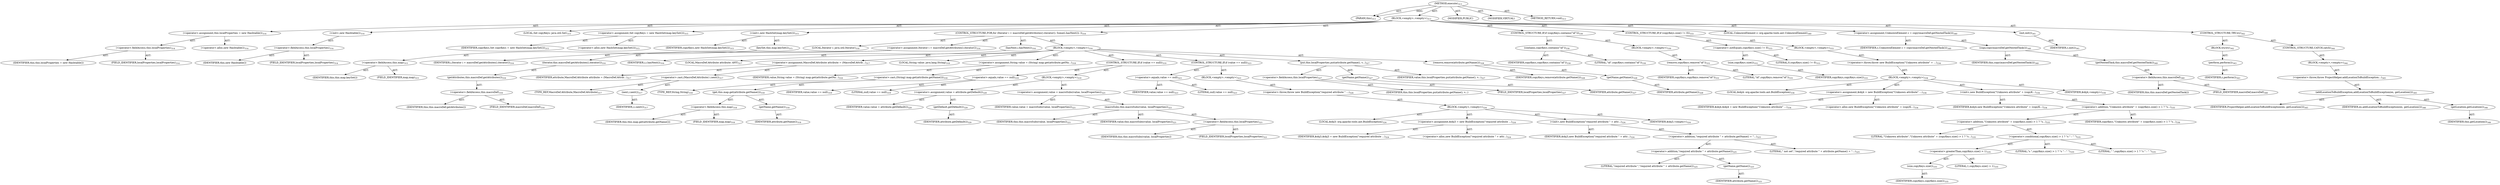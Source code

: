 digraph "execute" {  
"111669149705" [label = <(METHOD,execute)<SUB>313</SUB>> ]
"115964116995" [label = <(PARAM,this)<SUB>313</SUB>> ]
"25769803824" [label = <(BLOCK,&lt;empty&gt;,&lt;empty&gt;)<SUB>313</SUB>> ]
"30064771294" [label = <(&lt;operator&gt;.assignment,this.localProperties = new Hashtable())<SUB>314</SUB>> ]
"30064771295" [label = <(&lt;operator&gt;.fieldAccess,this.localProperties)<SUB>314</SUB>> ]
"68719476918" [label = <(IDENTIFIER,this,this.localProperties = new Hashtable())> ]
"55834574880" [label = <(FIELD_IDENTIFIER,localProperties,localProperties)<SUB>314</SUB>> ]
"30064771296" [label = <(&lt;operator&gt;.alloc,new Hashtable())<SUB>314</SUB>> ]
"30064771297" [label = <(&lt;init&gt;,new Hashtable())<SUB>314</SUB>> ]
"30064771298" [label = <(&lt;operator&gt;.fieldAccess,this.localProperties)<SUB>314</SUB>> ]
"68719476919" [label = <(IDENTIFIER,this,new Hashtable())> ]
"55834574881" [label = <(FIELD_IDENTIFIER,localProperties,localProperties)<SUB>314</SUB>> ]
"94489280541" [label = <(LOCAL,Set copyKeys: java.util.Set)<SUB>315</SUB>> ]
"30064771299" [label = <(&lt;operator&gt;.assignment,Set copyKeys = new HashSet(map.keySet()))<SUB>315</SUB>> ]
"68719476920" [label = <(IDENTIFIER,copyKeys,Set copyKeys = new HashSet(map.keySet()))<SUB>315</SUB>> ]
"30064771300" [label = <(&lt;operator&gt;.alloc,new HashSet(map.keySet()))<SUB>315</SUB>> ]
"30064771301" [label = <(&lt;init&gt;,new HashSet(map.keySet()))<SUB>315</SUB>> ]
"68719476921" [label = <(IDENTIFIER,copyKeys,new HashSet(map.keySet()))<SUB>315</SUB>> ]
"30064771302" [label = <(keySet,this.map.keySet())<SUB>315</SUB>> ]
"30064771303" [label = <(&lt;operator&gt;.fieldAccess,this.map)<SUB>315</SUB>> ]
"68719476922" [label = <(IDENTIFIER,this,this.map.keySet())> ]
"55834574882" [label = <(FIELD_IDENTIFIER,map,map)<SUB>315</SUB>> ]
"47244640296" [label = <(CONTROL_STRUCTURE,FOR,for (Iterator i = macroDef.getAttributes().iterator(); Some(i.hasNext()); ))<SUB>316</SUB>> ]
"94489280542" [label = <(LOCAL,Iterator i: java.util.Iterator)<SUB>316</SUB>> ]
"30064771304" [label = <(&lt;operator&gt;.assignment,Iterator i = macroDef.getAttributes().iterator())<SUB>316</SUB>> ]
"68719476923" [label = <(IDENTIFIER,i,Iterator i = macroDef.getAttributes().iterator())<SUB>316</SUB>> ]
"30064771305" [label = <(iterator,this.macroDef.getAttributes().iterator())<SUB>316</SUB>> ]
"30064771306" [label = <(getAttributes,this.macroDef.getAttributes())<SUB>316</SUB>> ]
"30064771307" [label = <(&lt;operator&gt;.fieldAccess,this.macroDef)<SUB>316</SUB>> ]
"68719476924" [label = <(IDENTIFIER,this,this.macroDef.getAttributes())> ]
"55834574883" [label = <(FIELD_IDENTIFIER,macroDef,macroDef)<SUB>316</SUB>> ]
"30064771308" [label = <(hasNext,i.hasNext())<SUB>316</SUB>> ]
"68719476925" [label = <(IDENTIFIER,i,i.hasNext())<SUB>316</SUB>> ]
"25769803825" [label = <(BLOCK,&lt;empty&gt;,&lt;empty&gt;)<SUB>316</SUB>> ]
"94489280543" [label = <(LOCAL,MacroDef.Attribute attribute: ANY)<SUB>317</SUB>> ]
"30064771309" [label = <(&lt;operator&gt;.assignment,MacroDef.Attribute attribute = (MacroDef.Attrib...)<SUB>317</SUB>> ]
"68719476926" [label = <(IDENTIFIER,attribute,MacroDef.Attribute attribute = (MacroDef.Attrib...)<SUB>317</SUB>> ]
"30064771310" [label = <(&lt;operator&gt;.cast,(MacroDef.Attribute) i.next())<SUB>317</SUB>> ]
"180388626458" [label = <(TYPE_REF,MacroDef.Attribute,MacroDef.Attribute)<SUB>317</SUB>> ]
"30064771311" [label = <(next,i.next())<SUB>317</SUB>> ]
"68719476927" [label = <(IDENTIFIER,i,i.next())<SUB>317</SUB>> ]
"94489280544" [label = <(LOCAL,String value: java.lang.String)<SUB>318</SUB>> ]
"30064771312" [label = <(&lt;operator&gt;.assignment,String value = (String) map.get(attribute.getNa...)<SUB>318</SUB>> ]
"68719476928" [label = <(IDENTIFIER,value,String value = (String) map.get(attribute.getNa...)<SUB>318</SUB>> ]
"30064771313" [label = <(&lt;operator&gt;.cast,(String) map.get(attribute.getName()))<SUB>318</SUB>> ]
"180388626459" [label = <(TYPE_REF,String,String)<SUB>318</SUB>> ]
"30064771314" [label = <(get,this.map.get(attribute.getName()))<SUB>318</SUB>> ]
"30064771315" [label = <(&lt;operator&gt;.fieldAccess,this.map)<SUB>318</SUB>> ]
"68719476929" [label = <(IDENTIFIER,this,this.map.get(attribute.getName()))> ]
"55834574884" [label = <(FIELD_IDENTIFIER,map,map)<SUB>318</SUB>> ]
"30064771316" [label = <(getName,getName())<SUB>318</SUB>> ]
"68719476930" [label = <(IDENTIFIER,attribute,getName())<SUB>318</SUB>> ]
"47244640297" [label = <(CONTROL_STRUCTURE,IF,if (value == null))<SUB>319</SUB>> ]
"30064771317" [label = <(&lt;operator&gt;.equals,value == null)<SUB>319</SUB>> ]
"68719476931" [label = <(IDENTIFIER,value,value == null)<SUB>319</SUB>> ]
"90194313247" [label = <(LITERAL,null,value == null)<SUB>319</SUB>> ]
"25769803826" [label = <(BLOCK,&lt;empty&gt;,&lt;empty&gt;)<SUB>319</SUB>> ]
"30064771318" [label = <(&lt;operator&gt;.assignment,value = attribute.getDefault())<SUB>320</SUB>> ]
"68719476932" [label = <(IDENTIFIER,value,value = attribute.getDefault())<SUB>320</SUB>> ]
"30064771319" [label = <(getDefault,getDefault())<SUB>320</SUB>> ]
"68719476933" [label = <(IDENTIFIER,attribute,getDefault())<SUB>320</SUB>> ]
"30064771320" [label = <(&lt;operator&gt;.assignment,value = macroSubs(value, localProperties))<SUB>321</SUB>> ]
"68719476934" [label = <(IDENTIFIER,value,value = macroSubs(value, localProperties))<SUB>321</SUB>> ]
"30064771321" [label = <(macroSubs,this.macroSubs(value, localProperties))<SUB>321</SUB>> ]
"68719476746" [label = <(IDENTIFIER,this,this.macroSubs(value, localProperties))<SUB>321</SUB>> ]
"68719476935" [label = <(IDENTIFIER,value,this.macroSubs(value, localProperties))<SUB>321</SUB>> ]
"30064771322" [label = <(&lt;operator&gt;.fieldAccess,this.localProperties)<SUB>321</SUB>> ]
"68719476936" [label = <(IDENTIFIER,this,this.macroSubs(value, localProperties))> ]
"55834574885" [label = <(FIELD_IDENTIFIER,localProperties,localProperties)<SUB>321</SUB>> ]
"47244640298" [label = <(CONTROL_STRUCTURE,IF,if (value == null))<SUB>323</SUB>> ]
"30064771323" [label = <(&lt;operator&gt;.equals,value == null)<SUB>323</SUB>> ]
"68719476937" [label = <(IDENTIFIER,value,value == null)<SUB>323</SUB>> ]
"90194313248" [label = <(LITERAL,null,value == null)<SUB>323</SUB>> ]
"25769803827" [label = <(BLOCK,&lt;empty&gt;,&lt;empty&gt;)<SUB>323</SUB>> ]
"30064771324" [label = <(&lt;operator&gt;.throw,throw new BuildException(&quot;required attribute &quot; ...)<SUB>324</SUB>> ]
"25769803828" [label = <(BLOCK,&lt;empty&gt;,&lt;empty&gt;)<SUB>324</SUB>> ]
"94489280545" [label = <(LOCAL,$obj3: org.apache.tools.ant.BuildException)<SUB>324</SUB>> ]
"30064771325" [label = <(&lt;operator&gt;.assignment,$obj3 = new BuildException(&quot;required attribute ...)<SUB>324</SUB>> ]
"68719476938" [label = <(IDENTIFIER,$obj3,$obj3 = new BuildException(&quot;required attribute ...)<SUB>324</SUB>> ]
"30064771326" [label = <(&lt;operator&gt;.alloc,new BuildException(&quot;required attribute &quot; + attr...)<SUB>324</SUB>> ]
"30064771327" [label = <(&lt;init&gt;,new BuildException(&quot;required attribute &quot; + attr...)<SUB>324</SUB>> ]
"68719476939" [label = <(IDENTIFIER,$obj3,new BuildException(&quot;required attribute &quot; + attr...)<SUB>324</SUB>> ]
"30064771328" [label = <(&lt;operator&gt;.addition,&quot;required attribute &quot; + attribute.getName() + &quot;...)<SUB>325</SUB>> ]
"30064771329" [label = <(&lt;operator&gt;.addition,&quot;required attribute &quot; + attribute.getName())<SUB>325</SUB>> ]
"90194313249" [label = <(LITERAL,&quot;required attribute &quot;,&quot;required attribute &quot; + attribute.getName())<SUB>325</SUB>> ]
"30064771330" [label = <(getName,getName())<SUB>325</SUB>> ]
"68719476940" [label = <(IDENTIFIER,attribute,getName())<SUB>325</SUB>> ]
"90194313250" [label = <(LITERAL,&quot; not set&quot;,&quot;required attribute &quot; + attribute.getName() + &quot;...)<SUB>325</SUB>> ]
"68719476941" [label = <(IDENTIFIER,$obj3,&lt;empty&gt;)<SUB>324</SUB>> ]
"30064771331" [label = <(put,this.localProperties.put(attribute.getName(), v...)<SUB>327</SUB>> ]
"30064771332" [label = <(&lt;operator&gt;.fieldAccess,this.localProperties)<SUB>327</SUB>> ]
"68719476942" [label = <(IDENTIFIER,this,this.localProperties.put(attribute.getName(), v...)> ]
"55834574886" [label = <(FIELD_IDENTIFIER,localProperties,localProperties)<SUB>327</SUB>> ]
"30064771333" [label = <(getName,getName())<SUB>327</SUB>> ]
"68719476943" [label = <(IDENTIFIER,attribute,getName())<SUB>327</SUB>> ]
"68719476944" [label = <(IDENTIFIER,value,this.localProperties.put(attribute.getName(), v...)<SUB>327</SUB>> ]
"30064771334" [label = <(remove,remove(attribute.getName()))<SUB>328</SUB>> ]
"68719476945" [label = <(IDENTIFIER,copyKeys,remove(attribute.getName()))<SUB>328</SUB>> ]
"30064771335" [label = <(getName,getName())<SUB>328</SUB>> ]
"68719476946" [label = <(IDENTIFIER,attribute,getName())<SUB>328</SUB>> ]
"47244640299" [label = <(CONTROL_STRUCTURE,IF,if (copyKeys.contains(&quot;id&quot;)))<SUB>330</SUB>> ]
"30064771336" [label = <(contains,copyKeys.contains(&quot;id&quot;))<SUB>330</SUB>> ]
"68719476947" [label = <(IDENTIFIER,copyKeys,copyKeys.contains(&quot;id&quot;))<SUB>330</SUB>> ]
"90194313251" [label = <(LITERAL,&quot;id&quot;,copyKeys.contains(&quot;id&quot;))<SUB>330</SUB>> ]
"25769803829" [label = <(BLOCK,&lt;empty&gt;,&lt;empty&gt;)<SUB>330</SUB>> ]
"30064771337" [label = <(remove,copyKeys.remove(&quot;id&quot;))<SUB>331</SUB>> ]
"68719476948" [label = <(IDENTIFIER,copyKeys,copyKeys.remove(&quot;id&quot;))<SUB>331</SUB>> ]
"90194313252" [label = <(LITERAL,&quot;id&quot;,copyKeys.remove(&quot;id&quot;))<SUB>331</SUB>> ]
"47244640300" [label = <(CONTROL_STRUCTURE,IF,if (copyKeys.size() != 0))<SUB>333</SUB>> ]
"30064771338" [label = <(&lt;operator&gt;.notEquals,copyKeys.size() != 0)<SUB>333</SUB>> ]
"30064771339" [label = <(size,copyKeys.size())<SUB>333</SUB>> ]
"68719476949" [label = <(IDENTIFIER,copyKeys,copyKeys.size())<SUB>333</SUB>> ]
"90194313253" [label = <(LITERAL,0,copyKeys.size() != 0)<SUB>333</SUB>> ]
"25769803830" [label = <(BLOCK,&lt;empty&gt;,&lt;empty&gt;)<SUB>333</SUB>> ]
"30064771340" [label = <(&lt;operator&gt;.throw,throw new BuildException(&quot;Unknown attribute&quot; + ...)<SUB>334</SUB>> ]
"25769803831" [label = <(BLOCK,&lt;empty&gt;,&lt;empty&gt;)<SUB>334</SUB>> ]
"94489280546" [label = <(LOCAL,$obj4: org.apache.tools.ant.BuildException)<SUB>334</SUB>> ]
"30064771341" [label = <(&lt;operator&gt;.assignment,$obj4 = new BuildException(&quot;Unknown attribute&quot; ...)<SUB>334</SUB>> ]
"68719476950" [label = <(IDENTIFIER,$obj4,$obj4 = new BuildException(&quot;Unknown attribute&quot; ...)<SUB>334</SUB>> ]
"30064771342" [label = <(&lt;operator&gt;.alloc,new BuildException(&quot;Unknown attribute&quot; + (copyK...)<SUB>334</SUB>> ]
"30064771343" [label = <(&lt;init&gt;,new BuildException(&quot;Unknown attribute&quot; + (copyK...)<SUB>334</SUB>> ]
"68719476951" [label = <(IDENTIFIER,$obj4,new BuildException(&quot;Unknown attribute&quot; + (copyK...)<SUB>334</SUB>> ]
"30064771344" [label = <(&lt;operator&gt;.addition,&quot;Unknown attribute&quot; + (copyKeys.size() &gt; 1 ? &quot;s...)<SUB>335</SUB>> ]
"30064771345" [label = <(&lt;operator&gt;.addition,&quot;Unknown attribute&quot; + (copyKeys.size() &gt; 1 ? &quot;s...)<SUB>335</SUB>> ]
"90194313254" [label = <(LITERAL,&quot;Unknown attribute&quot;,&quot;Unknown attribute&quot; + (copyKeys.size() &gt; 1 ? &quot;s...)<SUB>335</SUB>> ]
"30064771346" [label = <(&lt;operator&gt;.conditional,copyKeys.size() &gt; 1 ? &quot;s &quot; : &quot; &quot;)<SUB>335</SUB>> ]
"30064771347" [label = <(&lt;operator&gt;.greaterThan,copyKeys.size() &gt; 1)<SUB>335</SUB>> ]
"30064771348" [label = <(size,copyKeys.size())<SUB>335</SUB>> ]
"68719476952" [label = <(IDENTIFIER,copyKeys,copyKeys.size())<SUB>335</SUB>> ]
"90194313255" [label = <(LITERAL,1,copyKeys.size() &gt; 1)<SUB>335</SUB>> ]
"90194313256" [label = <(LITERAL,&quot;s &quot;,copyKeys.size() &gt; 1 ? &quot;s &quot; : &quot; &quot;)<SUB>335</SUB>> ]
"90194313257" [label = <(LITERAL,&quot; &quot;,copyKeys.size() &gt; 1 ? &quot;s &quot; : &quot; &quot;)<SUB>335</SUB>> ]
"68719476953" [label = <(IDENTIFIER,copyKeys,&quot;Unknown attribute&quot; + (copyKeys.size() &gt; 1 ? &quot;s...)<SUB>336</SUB>> ]
"68719476954" [label = <(IDENTIFIER,$obj4,&lt;empty&gt;)<SUB>334</SUB>> ]
"94489280547" [label = <(LOCAL,UnknownElement c: org.apache.tools.ant.UnknownElement)<SUB>340</SUB>> ]
"30064771349" [label = <(&lt;operator&gt;.assignment,UnknownElement c = copy(macroDef.getNestedTask()))<SUB>340</SUB>> ]
"68719476955" [label = <(IDENTIFIER,c,UnknownElement c = copy(macroDef.getNestedTask()))<SUB>340</SUB>> ]
"30064771350" [label = <(copy,copy(macroDef.getNestedTask()))<SUB>340</SUB>> ]
"68719476747" [label = <(IDENTIFIER,this,copy(macroDef.getNestedTask()))<SUB>340</SUB>> ]
"30064771351" [label = <(getNestedTask,this.macroDef.getNestedTask())<SUB>340</SUB>> ]
"30064771352" [label = <(&lt;operator&gt;.fieldAccess,this.macroDef)<SUB>340</SUB>> ]
"68719476956" [label = <(IDENTIFIER,this,this.macroDef.getNestedTask())> ]
"55834574887" [label = <(FIELD_IDENTIFIER,macroDef,macroDef)<SUB>340</SUB>> ]
"30064771353" [label = <(init,init())<SUB>341</SUB>> ]
"68719476957" [label = <(IDENTIFIER,c,init())<SUB>341</SUB>> ]
"47244640301" [label = <(CONTROL_STRUCTURE,TRY,try)<SUB>342</SUB>> ]
"25769803832" [label = <(BLOCK,try,try)<SUB>342</SUB>> ]
"30064771354" [label = <(perform,perform())<SUB>343</SUB>> ]
"68719476958" [label = <(IDENTIFIER,c,perform())<SUB>343</SUB>> ]
"47244640302" [label = <(CONTROL_STRUCTURE,CATCH,catch)<SUB>344</SUB>> ]
"25769803833" [label = <(BLOCK,&lt;empty&gt;,&lt;empty&gt;)<SUB>344</SUB>> ]
"30064771355" [label = <(&lt;operator&gt;.throw,throw ProjectHelper.addLocationToBuildException...)<SUB>345</SUB>> ]
"30064771356" [label = <(addLocationToBuildException,addLocationToBuildException(ex, getLocation()))<SUB>345</SUB>> ]
"68719476959" [label = <(IDENTIFIER,ProjectHelper,addLocationToBuildException(ex, getLocation()))<SUB>345</SUB>> ]
"68719476960" [label = <(IDENTIFIER,ex,addLocationToBuildException(ex, getLocation()))<SUB>346</SUB>> ]
"30064771357" [label = <(getLocation,getLocation())<SUB>346</SUB>> ]
"68719476748" [label = <(IDENTIFIER,this,getLocation())<SUB>346</SUB>> ]
"133143986209" [label = <(MODIFIER,PUBLIC)> ]
"133143986210" [label = <(MODIFIER,VIRTUAL)> ]
"128849018889" [label = <(METHOD_RETURN,void)<SUB>313</SUB>> ]
  "111669149705" -> "115964116995"  [ label = "AST: "] 
  "111669149705" -> "25769803824"  [ label = "AST: "] 
  "111669149705" -> "133143986209"  [ label = "AST: "] 
  "111669149705" -> "133143986210"  [ label = "AST: "] 
  "111669149705" -> "128849018889"  [ label = "AST: "] 
  "25769803824" -> "30064771294"  [ label = "AST: "] 
  "25769803824" -> "30064771297"  [ label = "AST: "] 
  "25769803824" -> "94489280541"  [ label = "AST: "] 
  "25769803824" -> "30064771299"  [ label = "AST: "] 
  "25769803824" -> "30064771301"  [ label = "AST: "] 
  "25769803824" -> "47244640296"  [ label = "AST: "] 
  "25769803824" -> "47244640299"  [ label = "AST: "] 
  "25769803824" -> "47244640300"  [ label = "AST: "] 
  "25769803824" -> "94489280547"  [ label = "AST: "] 
  "25769803824" -> "30064771349"  [ label = "AST: "] 
  "25769803824" -> "30064771353"  [ label = "AST: "] 
  "25769803824" -> "47244640301"  [ label = "AST: "] 
  "30064771294" -> "30064771295"  [ label = "AST: "] 
  "30064771294" -> "30064771296"  [ label = "AST: "] 
  "30064771295" -> "68719476918"  [ label = "AST: "] 
  "30064771295" -> "55834574880"  [ label = "AST: "] 
  "30064771297" -> "30064771298"  [ label = "AST: "] 
  "30064771298" -> "68719476919"  [ label = "AST: "] 
  "30064771298" -> "55834574881"  [ label = "AST: "] 
  "30064771299" -> "68719476920"  [ label = "AST: "] 
  "30064771299" -> "30064771300"  [ label = "AST: "] 
  "30064771301" -> "68719476921"  [ label = "AST: "] 
  "30064771301" -> "30064771302"  [ label = "AST: "] 
  "30064771302" -> "30064771303"  [ label = "AST: "] 
  "30064771303" -> "68719476922"  [ label = "AST: "] 
  "30064771303" -> "55834574882"  [ label = "AST: "] 
  "47244640296" -> "94489280542"  [ label = "AST: "] 
  "47244640296" -> "30064771304"  [ label = "AST: "] 
  "47244640296" -> "30064771308"  [ label = "AST: "] 
  "47244640296" -> "25769803825"  [ label = "AST: "] 
  "30064771304" -> "68719476923"  [ label = "AST: "] 
  "30064771304" -> "30064771305"  [ label = "AST: "] 
  "30064771305" -> "30064771306"  [ label = "AST: "] 
  "30064771306" -> "30064771307"  [ label = "AST: "] 
  "30064771307" -> "68719476924"  [ label = "AST: "] 
  "30064771307" -> "55834574883"  [ label = "AST: "] 
  "30064771308" -> "68719476925"  [ label = "AST: "] 
  "25769803825" -> "94489280543"  [ label = "AST: "] 
  "25769803825" -> "30064771309"  [ label = "AST: "] 
  "25769803825" -> "94489280544"  [ label = "AST: "] 
  "25769803825" -> "30064771312"  [ label = "AST: "] 
  "25769803825" -> "47244640297"  [ label = "AST: "] 
  "25769803825" -> "47244640298"  [ label = "AST: "] 
  "25769803825" -> "30064771331"  [ label = "AST: "] 
  "25769803825" -> "30064771334"  [ label = "AST: "] 
  "30064771309" -> "68719476926"  [ label = "AST: "] 
  "30064771309" -> "30064771310"  [ label = "AST: "] 
  "30064771310" -> "180388626458"  [ label = "AST: "] 
  "30064771310" -> "30064771311"  [ label = "AST: "] 
  "30064771311" -> "68719476927"  [ label = "AST: "] 
  "30064771312" -> "68719476928"  [ label = "AST: "] 
  "30064771312" -> "30064771313"  [ label = "AST: "] 
  "30064771313" -> "180388626459"  [ label = "AST: "] 
  "30064771313" -> "30064771314"  [ label = "AST: "] 
  "30064771314" -> "30064771315"  [ label = "AST: "] 
  "30064771314" -> "30064771316"  [ label = "AST: "] 
  "30064771315" -> "68719476929"  [ label = "AST: "] 
  "30064771315" -> "55834574884"  [ label = "AST: "] 
  "30064771316" -> "68719476930"  [ label = "AST: "] 
  "47244640297" -> "30064771317"  [ label = "AST: "] 
  "47244640297" -> "25769803826"  [ label = "AST: "] 
  "30064771317" -> "68719476931"  [ label = "AST: "] 
  "30064771317" -> "90194313247"  [ label = "AST: "] 
  "25769803826" -> "30064771318"  [ label = "AST: "] 
  "25769803826" -> "30064771320"  [ label = "AST: "] 
  "30064771318" -> "68719476932"  [ label = "AST: "] 
  "30064771318" -> "30064771319"  [ label = "AST: "] 
  "30064771319" -> "68719476933"  [ label = "AST: "] 
  "30064771320" -> "68719476934"  [ label = "AST: "] 
  "30064771320" -> "30064771321"  [ label = "AST: "] 
  "30064771321" -> "68719476746"  [ label = "AST: "] 
  "30064771321" -> "68719476935"  [ label = "AST: "] 
  "30064771321" -> "30064771322"  [ label = "AST: "] 
  "30064771322" -> "68719476936"  [ label = "AST: "] 
  "30064771322" -> "55834574885"  [ label = "AST: "] 
  "47244640298" -> "30064771323"  [ label = "AST: "] 
  "47244640298" -> "25769803827"  [ label = "AST: "] 
  "30064771323" -> "68719476937"  [ label = "AST: "] 
  "30064771323" -> "90194313248"  [ label = "AST: "] 
  "25769803827" -> "30064771324"  [ label = "AST: "] 
  "30064771324" -> "25769803828"  [ label = "AST: "] 
  "25769803828" -> "94489280545"  [ label = "AST: "] 
  "25769803828" -> "30064771325"  [ label = "AST: "] 
  "25769803828" -> "30064771327"  [ label = "AST: "] 
  "25769803828" -> "68719476941"  [ label = "AST: "] 
  "30064771325" -> "68719476938"  [ label = "AST: "] 
  "30064771325" -> "30064771326"  [ label = "AST: "] 
  "30064771327" -> "68719476939"  [ label = "AST: "] 
  "30064771327" -> "30064771328"  [ label = "AST: "] 
  "30064771328" -> "30064771329"  [ label = "AST: "] 
  "30064771328" -> "90194313250"  [ label = "AST: "] 
  "30064771329" -> "90194313249"  [ label = "AST: "] 
  "30064771329" -> "30064771330"  [ label = "AST: "] 
  "30064771330" -> "68719476940"  [ label = "AST: "] 
  "30064771331" -> "30064771332"  [ label = "AST: "] 
  "30064771331" -> "30064771333"  [ label = "AST: "] 
  "30064771331" -> "68719476944"  [ label = "AST: "] 
  "30064771332" -> "68719476942"  [ label = "AST: "] 
  "30064771332" -> "55834574886"  [ label = "AST: "] 
  "30064771333" -> "68719476943"  [ label = "AST: "] 
  "30064771334" -> "68719476945"  [ label = "AST: "] 
  "30064771334" -> "30064771335"  [ label = "AST: "] 
  "30064771335" -> "68719476946"  [ label = "AST: "] 
  "47244640299" -> "30064771336"  [ label = "AST: "] 
  "47244640299" -> "25769803829"  [ label = "AST: "] 
  "30064771336" -> "68719476947"  [ label = "AST: "] 
  "30064771336" -> "90194313251"  [ label = "AST: "] 
  "25769803829" -> "30064771337"  [ label = "AST: "] 
  "30064771337" -> "68719476948"  [ label = "AST: "] 
  "30064771337" -> "90194313252"  [ label = "AST: "] 
  "47244640300" -> "30064771338"  [ label = "AST: "] 
  "47244640300" -> "25769803830"  [ label = "AST: "] 
  "30064771338" -> "30064771339"  [ label = "AST: "] 
  "30064771338" -> "90194313253"  [ label = "AST: "] 
  "30064771339" -> "68719476949"  [ label = "AST: "] 
  "25769803830" -> "30064771340"  [ label = "AST: "] 
  "30064771340" -> "25769803831"  [ label = "AST: "] 
  "25769803831" -> "94489280546"  [ label = "AST: "] 
  "25769803831" -> "30064771341"  [ label = "AST: "] 
  "25769803831" -> "30064771343"  [ label = "AST: "] 
  "25769803831" -> "68719476954"  [ label = "AST: "] 
  "30064771341" -> "68719476950"  [ label = "AST: "] 
  "30064771341" -> "30064771342"  [ label = "AST: "] 
  "30064771343" -> "68719476951"  [ label = "AST: "] 
  "30064771343" -> "30064771344"  [ label = "AST: "] 
  "30064771344" -> "30064771345"  [ label = "AST: "] 
  "30064771344" -> "68719476953"  [ label = "AST: "] 
  "30064771345" -> "90194313254"  [ label = "AST: "] 
  "30064771345" -> "30064771346"  [ label = "AST: "] 
  "30064771346" -> "30064771347"  [ label = "AST: "] 
  "30064771346" -> "90194313256"  [ label = "AST: "] 
  "30064771346" -> "90194313257"  [ label = "AST: "] 
  "30064771347" -> "30064771348"  [ label = "AST: "] 
  "30064771347" -> "90194313255"  [ label = "AST: "] 
  "30064771348" -> "68719476952"  [ label = "AST: "] 
  "30064771349" -> "68719476955"  [ label = "AST: "] 
  "30064771349" -> "30064771350"  [ label = "AST: "] 
  "30064771350" -> "68719476747"  [ label = "AST: "] 
  "30064771350" -> "30064771351"  [ label = "AST: "] 
  "30064771351" -> "30064771352"  [ label = "AST: "] 
  "30064771352" -> "68719476956"  [ label = "AST: "] 
  "30064771352" -> "55834574887"  [ label = "AST: "] 
  "30064771353" -> "68719476957"  [ label = "AST: "] 
  "47244640301" -> "25769803832"  [ label = "AST: "] 
  "47244640301" -> "47244640302"  [ label = "AST: "] 
  "25769803832" -> "30064771354"  [ label = "AST: "] 
  "30064771354" -> "68719476958"  [ label = "AST: "] 
  "47244640302" -> "25769803833"  [ label = "AST: "] 
  "25769803833" -> "30064771355"  [ label = "AST: "] 
  "30064771355" -> "30064771356"  [ label = "AST: "] 
  "30064771356" -> "68719476959"  [ label = "AST: "] 
  "30064771356" -> "68719476960"  [ label = "AST: "] 
  "30064771356" -> "30064771357"  [ label = "AST: "] 
  "30064771357" -> "68719476748"  [ label = "AST: "] 
  "111669149705" -> "115964116995"  [ label = "DDG: "] 
}
